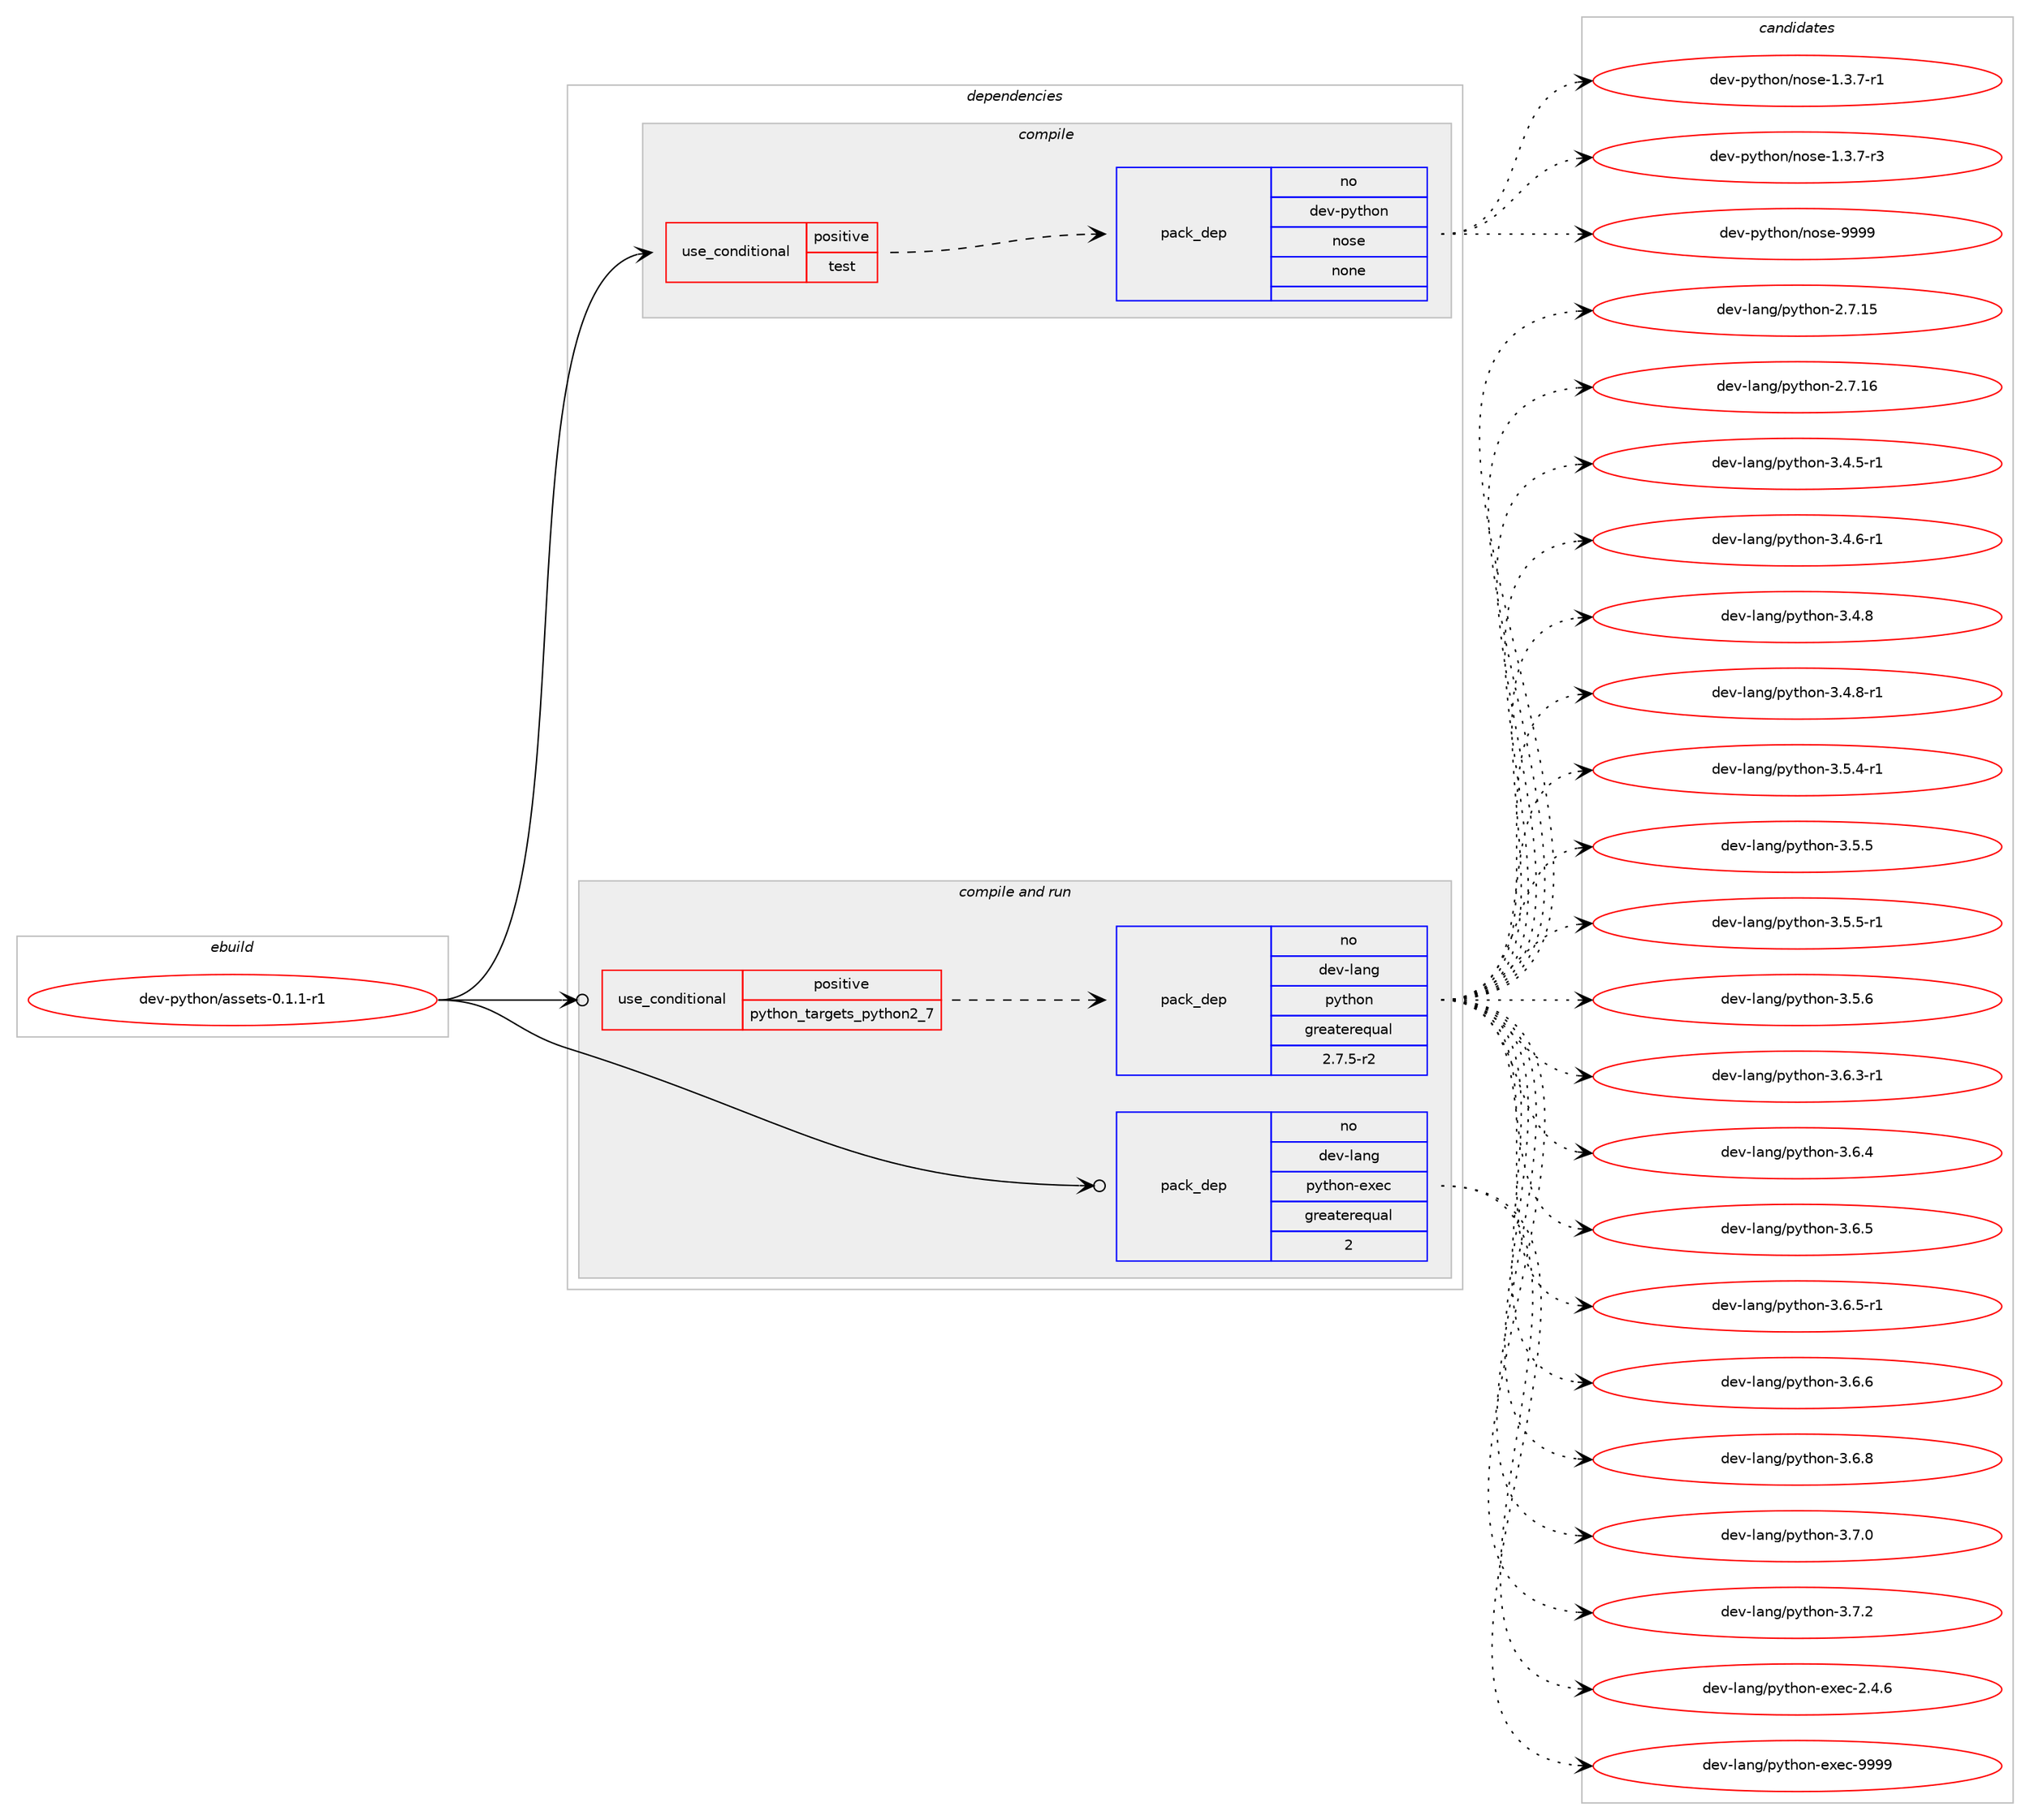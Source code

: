 digraph prolog {

# *************
# Graph options
# *************

newrank=true;
concentrate=true;
compound=true;
graph [rankdir=LR,fontname=Helvetica,fontsize=10,ranksep=1.5];#, ranksep=2.5, nodesep=0.2];
edge  [arrowhead=vee];
node  [fontname=Helvetica,fontsize=10];

# **********
# The ebuild
# **********

subgraph cluster_leftcol {
color=gray;
rank=same;
label=<<i>ebuild</i>>;
id [label="dev-python/assets-0.1.1-r1", color=red, width=4, href="../dev-python/assets-0.1.1-r1.svg"];
}

# ****************
# The dependencies
# ****************

subgraph cluster_midcol {
color=gray;
label=<<i>dependencies</i>>;
subgraph cluster_compile {
fillcolor="#eeeeee";
style=filled;
label=<<i>compile</i>>;
subgraph cond370989 {
dependency1398879 [label=<<TABLE BORDER="0" CELLBORDER="1" CELLSPACING="0" CELLPADDING="4"><TR><TD ROWSPAN="3" CELLPADDING="10">use_conditional</TD></TR><TR><TD>positive</TD></TR><TR><TD>test</TD></TR></TABLE>>, shape=none, color=red];
subgraph pack1004665 {
dependency1398880 [label=<<TABLE BORDER="0" CELLBORDER="1" CELLSPACING="0" CELLPADDING="4" WIDTH="220"><TR><TD ROWSPAN="6" CELLPADDING="30">pack_dep</TD></TR><TR><TD WIDTH="110">no</TD></TR><TR><TD>dev-python</TD></TR><TR><TD>nose</TD></TR><TR><TD>none</TD></TR><TR><TD></TD></TR></TABLE>>, shape=none, color=blue];
}
dependency1398879:e -> dependency1398880:w [weight=20,style="dashed",arrowhead="vee"];
}
id:e -> dependency1398879:w [weight=20,style="solid",arrowhead="vee"];
}
subgraph cluster_compileandrun {
fillcolor="#eeeeee";
style=filled;
label=<<i>compile and run</i>>;
subgraph cond370990 {
dependency1398881 [label=<<TABLE BORDER="0" CELLBORDER="1" CELLSPACING="0" CELLPADDING="4"><TR><TD ROWSPAN="3" CELLPADDING="10">use_conditional</TD></TR><TR><TD>positive</TD></TR><TR><TD>python_targets_python2_7</TD></TR></TABLE>>, shape=none, color=red];
subgraph pack1004666 {
dependency1398882 [label=<<TABLE BORDER="0" CELLBORDER="1" CELLSPACING="0" CELLPADDING="4" WIDTH="220"><TR><TD ROWSPAN="6" CELLPADDING="30">pack_dep</TD></TR><TR><TD WIDTH="110">no</TD></TR><TR><TD>dev-lang</TD></TR><TR><TD>python</TD></TR><TR><TD>greaterequal</TD></TR><TR><TD>2.7.5-r2</TD></TR></TABLE>>, shape=none, color=blue];
}
dependency1398881:e -> dependency1398882:w [weight=20,style="dashed",arrowhead="vee"];
}
id:e -> dependency1398881:w [weight=20,style="solid",arrowhead="odotvee"];
subgraph pack1004667 {
dependency1398883 [label=<<TABLE BORDER="0" CELLBORDER="1" CELLSPACING="0" CELLPADDING="4" WIDTH="220"><TR><TD ROWSPAN="6" CELLPADDING="30">pack_dep</TD></TR><TR><TD WIDTH="110">no</TD></TR><TR><TD>dev-lang</TD></TR><TR><TD>python-exec</TD></TR><TR><TD>greaterequal</TD></TR><TR><TD>2</TD></TR></TABLE>>, shape=none, color=blue];
}
id:e -> dependency1398883:w [weight=20,style="solid",arrowhead="odotvee"];
}
subgraph cluster_run {
fillcolor="#eeeeee";
style=filled;
label=<<i>run</i>>;
}
}

# **************
# The candidates
# **************

subgraph cluster_choices {
rank=same;
color=gray;
label=<<i>candidates</i>>;

subgraph choice1004665 {
color=black;
nodesep=1;
choice10010111845112121116104111110471101111151014549465146554511449 [label="dev-python/nose-1.3.7-r1", color=red, width=4,href="../dev-python/nose-1.3.7-r1.svg"];
choice10010111845112121116104111110471101111151014549465146554511451 [label="dev-python/nose-1.3.7-r3", color=red, width=4,href="../dev-python/nose-1.3.7-r3.svg"];
choice10010111845112121116104111110471101111151014557575757 [label="dev-python/nose-9999", color=red, width=4,href="../dev-python/nose-9999.svg"];
dependency1398880:e -> choice10010111845112121116104111110471101111151014549465146554511449:w [style=dotted,weight="100"];
dependency1398880:e -> choice10010111845112121116104111110471101111151014549465146554511451:w [style=dotted,weight="100"];
dependency1398880:e -> choice10010111845112121116104111110471101111151014557575757:w [style=dotted,weight="100"];
}
subgraph choice1004666 {
color=black;
nodesep=1;
choice10010111845108971101034711212111610411111045504655464953 [label="dev-lang/python-2.7.15", color=red, width=4,href="../dev-lang/python-2.7.15.svg"];
choice10010111845108971101034711212111610411111045504655464954 [label="dev-lang/python-2.7.16", color=red, width=4,href="../dev-lang/python-2.7.16.svg"];
choice1001011184510897110103471121211161041111104551465246534511449 [label="dev-lang/python-3.4.5-r1", color=red, width=4,href="../dev-lang/python-3.4.5-r1.svg"];
choice1001011184510897110103471121211161041111104551465246544511449 [label="dev-lang/python-3.4.6-r1", color=red, width=4,href="../dev-lang/python-3.4.6-r1.svg"];
choice100101118451089711010347112121116104111110455146524656 [label="dev-lang/python-3.4.8", color=red, width=4,href="../dev-lang/python-3.4.8.svg"];
choice1001011184510897110103471121211161041111104551465246564511449 [label="dev-lang/python-3.4.8-r1", color=red, width=4,href="../dev-lang/python-3.4.8-r1.svg"];
choice1001011184510897110103471121211161041111104551465346524511449 [label="dev-lang/python-3.5.4-r1", color=red, width=4,href="../dev-lang/python-3.5.4-r1.svg"];
choice100101118451089711010347112121116104111110455146534653 [label="dev-lang/python-3.5.5", color=red, width=4,href="../dev-lang/python-3.5.5.svg"];
choice1001011184510897110103471121211161041111104551465346534511449 [label="dev-lang/python-3.5.5-r1", color=red, width=4,href="../dev-lang/python-3.5.5-r1.svg"];
choice100101118451089711010347112121116104111110455146534654 [label="dev-lang/python-3.5.6", color=red, width=4,href="../dev-lang/python-3.5.6.svg"];
choice1001011184510897110103471121211161041111104551465446514511449 [label="dev-lang/python-3.6.3-r1", color=red, width=4,href="../dev-lang/python-3.6.3-r1.svg"];
choice100101118451089711010347112121116104111110455146544652 [label="dev-lang/python-3.6.4", color=red, width=4,href="../dev-lang/python-3.6.4.svg"];
choice100101118451089711010347112121116104111110455146544653 [label="dev-lang/python-3.6.5", color=red, width=4,href="../dev-lang/python-3.6.5.svg"];
choice1001011184510897110103471121211161041111104551465446534511449 [label="dev-lang/python-3.6.5-r1", color=red, width=4,href="../dev-lang/python-3.6.5-r1.svg"];
choice100101118451089711010347112121116104111110455146544654 [label="dev-lang/python-3.6.6", color=red, width=4,href="../dev-lang/python-3.6.6.svg"];
choice100101118451089711010347112121116104111110455146544656 [label="dev-lang/python-3.6.8", color=red, width=4,href="../dev-lang/python-3.6.8.svg"];
choice100101118451089711010347112121116104111110455146554648 [label="dev-lang/python-3.7.0", color=red, width=4,href="../dev-lang/python-3.7.0.svg"];
choice100101118451089711010347112121116104111110455146554650 [label="dev-lang/python-3.7.2", color=red, width=4,href="../dev-lang/python-3.7.2.svg"];
dependency1398882:e -> choice10010111845108971101034711212111610411111045504655464953:w [style=dotted,weight="100"];
dependency1398882:e -> choice10010111845108971101034711212111610411111045504655464954:w [style=dotted,weight="100"];
dependency1398882:e -> choice1001011184510897110103471121211161041111104551465246534511449:w [style=dotted,weight="100"];
dependency1398882:e -> choice1001011184510897110103471121211161041111104551465246544511449:w [style=dotted,weight="100"];
dependency1398882:e -> choice100101118451089711010347112121116104111110455146524656:w [style=dotted,weight="100"];
dependency1398882:e -> choice1001011184510897110103471121211161041111104551465246564511449:w [style=dotted,weight="100"];
dependency1398882:e -> choice1001011184510897110103471121211161041111104551465346524511449:w [style=dotted,weight="100"];
dependency1398882:e -> choice100101118451089711010347112121116104111110455146534653:w [style=dotted,weight="100"];
dependency1398882:e -> choice1001011184510897110103471121211161041111104551465346534511449:w [style=dotted,weight="100"];
dependency1398882:e -> choice100101118451089711010347112121116104111110455146534654:w [style=dotted,weight="100"];
dependency1398882:e -> choice1001011184510897110103471121211161041111104551465446514511449:w [style=dotted,weight="100"];
dependency1398882:e -> choice100101118451089711010347112121116104111110455146544652:w [style=dotted,weight="100"];
dependency1398882:e -> choice100101118451089711010347112121116104111110455146544653:w [style=dotted,weight="100"];
dependency1398882:e -> choice1001011184510897110103471121211161041111104551465446534511449:w [style=dotted,weight="100"];
dependency1398882:e -> choice100101118451089711010347112121116104111110455146544654:w [style=dotted,weight="100"];
dependency1398882:e -> choice100101118451089711010347112121116104111110455146544656:w [style=dotted,weight="100"];
dependency1398882:e -> choice100101118451089711010347112121116104111110455146554648:w [style=dotted,weight="100"];
dependency1398882:e -> choice100101118451089711010347112121116104111110455146554650:w [style=dotted,weight="100"];
}
subgraph choice1004667 {
color=black;
nodesep=1;
choice1001011184510897110103471121211161041111104510112010199455046524654 [label="dev-lang/python-exec-2.4.6", color=red, width=4,href="../dev-lang/python-exec-2.4.6.svg"];
choice10010111845108971101034711212111610411111045101120101994557575757 [label="dev-lang/python-exec-9999", color=red, width=4,href="../dev-lang/python-exec-9999.svg"];
dependency1398883:e -> choice1001011184510897110103471121211161041111104510112010199455046524654:w [style=dotted,weight="100"];
dependency1398883:e -> choice10010111845108971101034711212111610411111045101120101994557575757:w [style=dotted,weight="100"];
}
}

}
